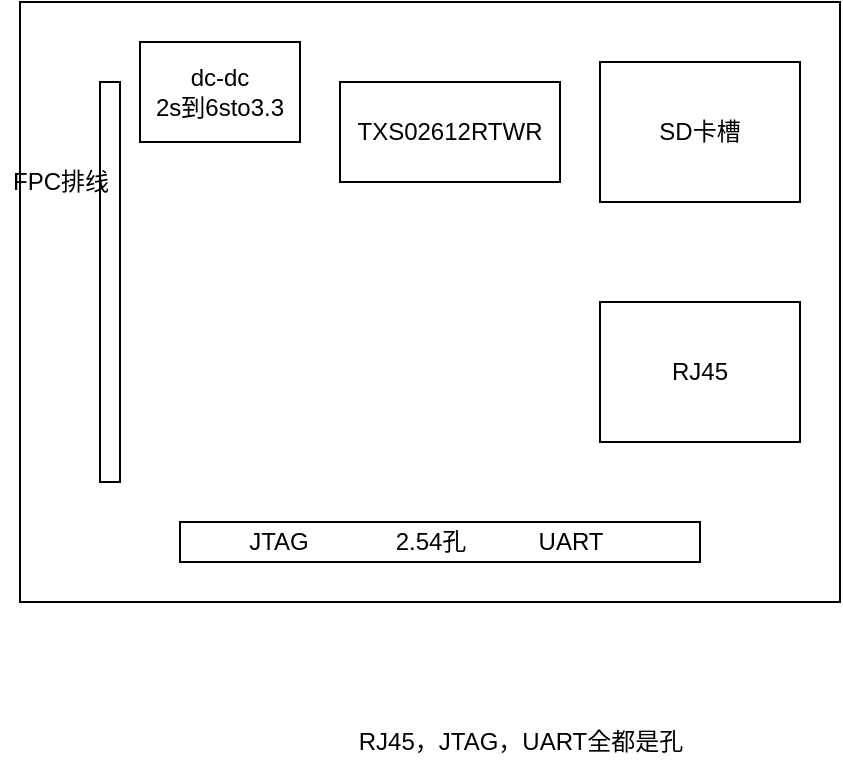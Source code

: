 <mxfile version="13.1.3" type="github">
  <diagram id="eTTmSPCWN2Knlqyn0jJ-" name="Page-1">
    <mxGraphModel dx="1408" dy="748" grid="1" gridSize="10" guides="1" tooltips="1" connect="1" arrows="1" fold="1" page="1" pageScale="1" pageWidth="827" pageHeight="1169" math="0" shadow="0">
      <root>
        <mxCell id="0" />
        <mxCell id="1" parent="0" />
        <mxCell id="g0VamxYvwE0g6FeIGG6J-1" value="" style="rounded=0;whiteSpace=wrap;html=1;" parent="1" vertex="1">
          <mxGeometry x="260" y="120" width="410" height="300" as="geometry" />
        </mxCell>
        <mxCell id="g0VamxYvwE0g6FeIGG6J-2" value="" style="rounded=0;whiteSpace=wrap;html=1;" parent="1" vertex="1">
          <mxGeometry x="300" y="160" width="10" height="200" as="geometry" />
        </mxCell>
        <mxCell id="g0VamxYvwE0g6FeIGG6J-3" value="FPC排线" style="text;html=1;align=center;verticalAlign=middle;resizable=0;points=[];autosize=1;" parent="1" vertex="1">
          <mxGeometry x="250" y="200" width="60" height="20" as="geometry" />
        </mxCell>
        <mxCell id="g0VamxYvwE0g6FeIGG6J-4" value="SD卡槽" style="rounded=0;whiteSpace=wrap;html=1;" parent="1" vertex="1">
          <mxGeometry x="550" y="150" width="100" height="70" as="geometry" />
        </mxCell>
        <mxCell id="g0VamxYvwE0g6FeIGG6J-6" value="" style="rounded=0;whiteSpace=wrap;html=1;" parent="1" vertex="1">
          <mxGeometry x="340" y="380" width="260" height="20" as="geometry" />
        </mxCell>
        <mxCell id="g0VamxYvwE0g6FeIGG6J-7" value="2.54孔" style="text;html=1;align=center;verticalAlign=middle;resizable=0;points=[];autosize=1;" parent="1" vertex="1">
          <mxGeometry x="440" y="380" width="50" height="20" as="geometry" />
        </mxCell>
        <mxCell id="g0VamxYvwE0g6FeIGG6J-9" value="JTAG" style="text;html=1;align=center;verticalAlign=middle;resizable=0;points=[];autosize=1;" parent="1" vertex="1">
          <mxGeometry x="364" y="380" width="50" height="20" as="geometry" />
        </mxCell>
        <mxCell id="g0VamxYvwE0g6FeIGG6J-10" value="UART" style="text;html=1;align=center;verticalAlign=middle;resizable=0;points=[];autosize=1;" parent="1" vertex="1">
          <mxGeometry x="510" y="380" width="50" height="20" as="geometry" />
        </mxCell>
        <mxCell id="g0VamxYvwE0g6FeIGG6J-14" value="RJ45" style="rounded=0;whiteSpace=wrap;html=1;" parent="1" vertex="1">
          <mxGeometry x="550" y="270" width="100" height="70" as="geometry" />
        </mxCell>
        <mxCell id="g0VamxYvwE0g6FeIGG6J-15" value="RJ45，JTAG，UART全都是孔" style="text;html=1;align=center;verticalAlign=middle;resizable=0;points=[];autosize=1;" parent="1" vertex="1">
          <mxGeometry x="420" y="480" width="180" height="20" as="geometry" />
        </mxCell>
        <mxCell id="eViRAHMKu0cKohPeVKoy-1" value="dc-dc&lt;br&gt;2s到6sto3.3" style="rounded=0;whiteSpace=wrap;html=1;" vertex="1" parent="1">
          <mxGeometry x="320" y="140" width="80" height="50" as="geometry" />
        </mxCell>
        <mxCell id="eViRAHMKu0cKohPeVKoy-3" value="TXS02612RTWR" style="rounded=0;whiteSpace=wrap;html=1;" vertex="1" parent="1">
          <mxGeometry x="420" y="160" width="110" height="50" as="geometry" />
        </mxCell>
      </root>
    </mxGraphModel>
  </diagram>
</mxfile>
